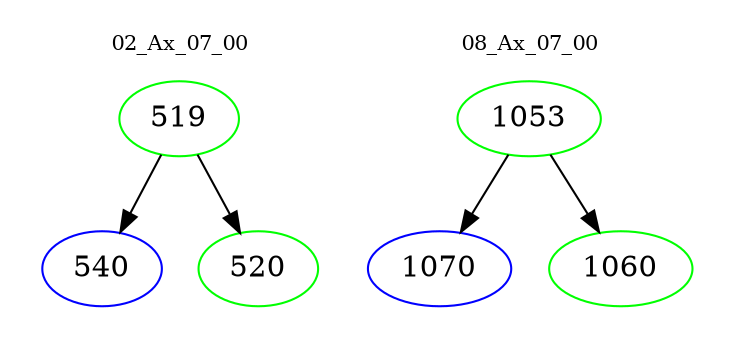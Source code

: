 digraph{
subgraph cluster_0 {
color = white
label = "02_Ax_07_00";
fontsize=10;
T0_519 [label="519", color="green"]
T0_519 -> T0_540 [color="black"]
T0_540 [label="540", color="blue"]
T0_519 -> T0_520 [color="black"]
T0_520 [label="520", color="green"]
}
subgraph cluster_1 {
color = white
label = "08_Ax_07_00";
fontsize=10;
T1_1053 [label="1053", color="green"]
T1_1053 -> T1_1070 [color="black"]
T1_1070 [label="1070", color="blue"]
T1_1053 -> T1_1060 [color="black"]
T1_1060 [label="1060", color="green"]
}
}
